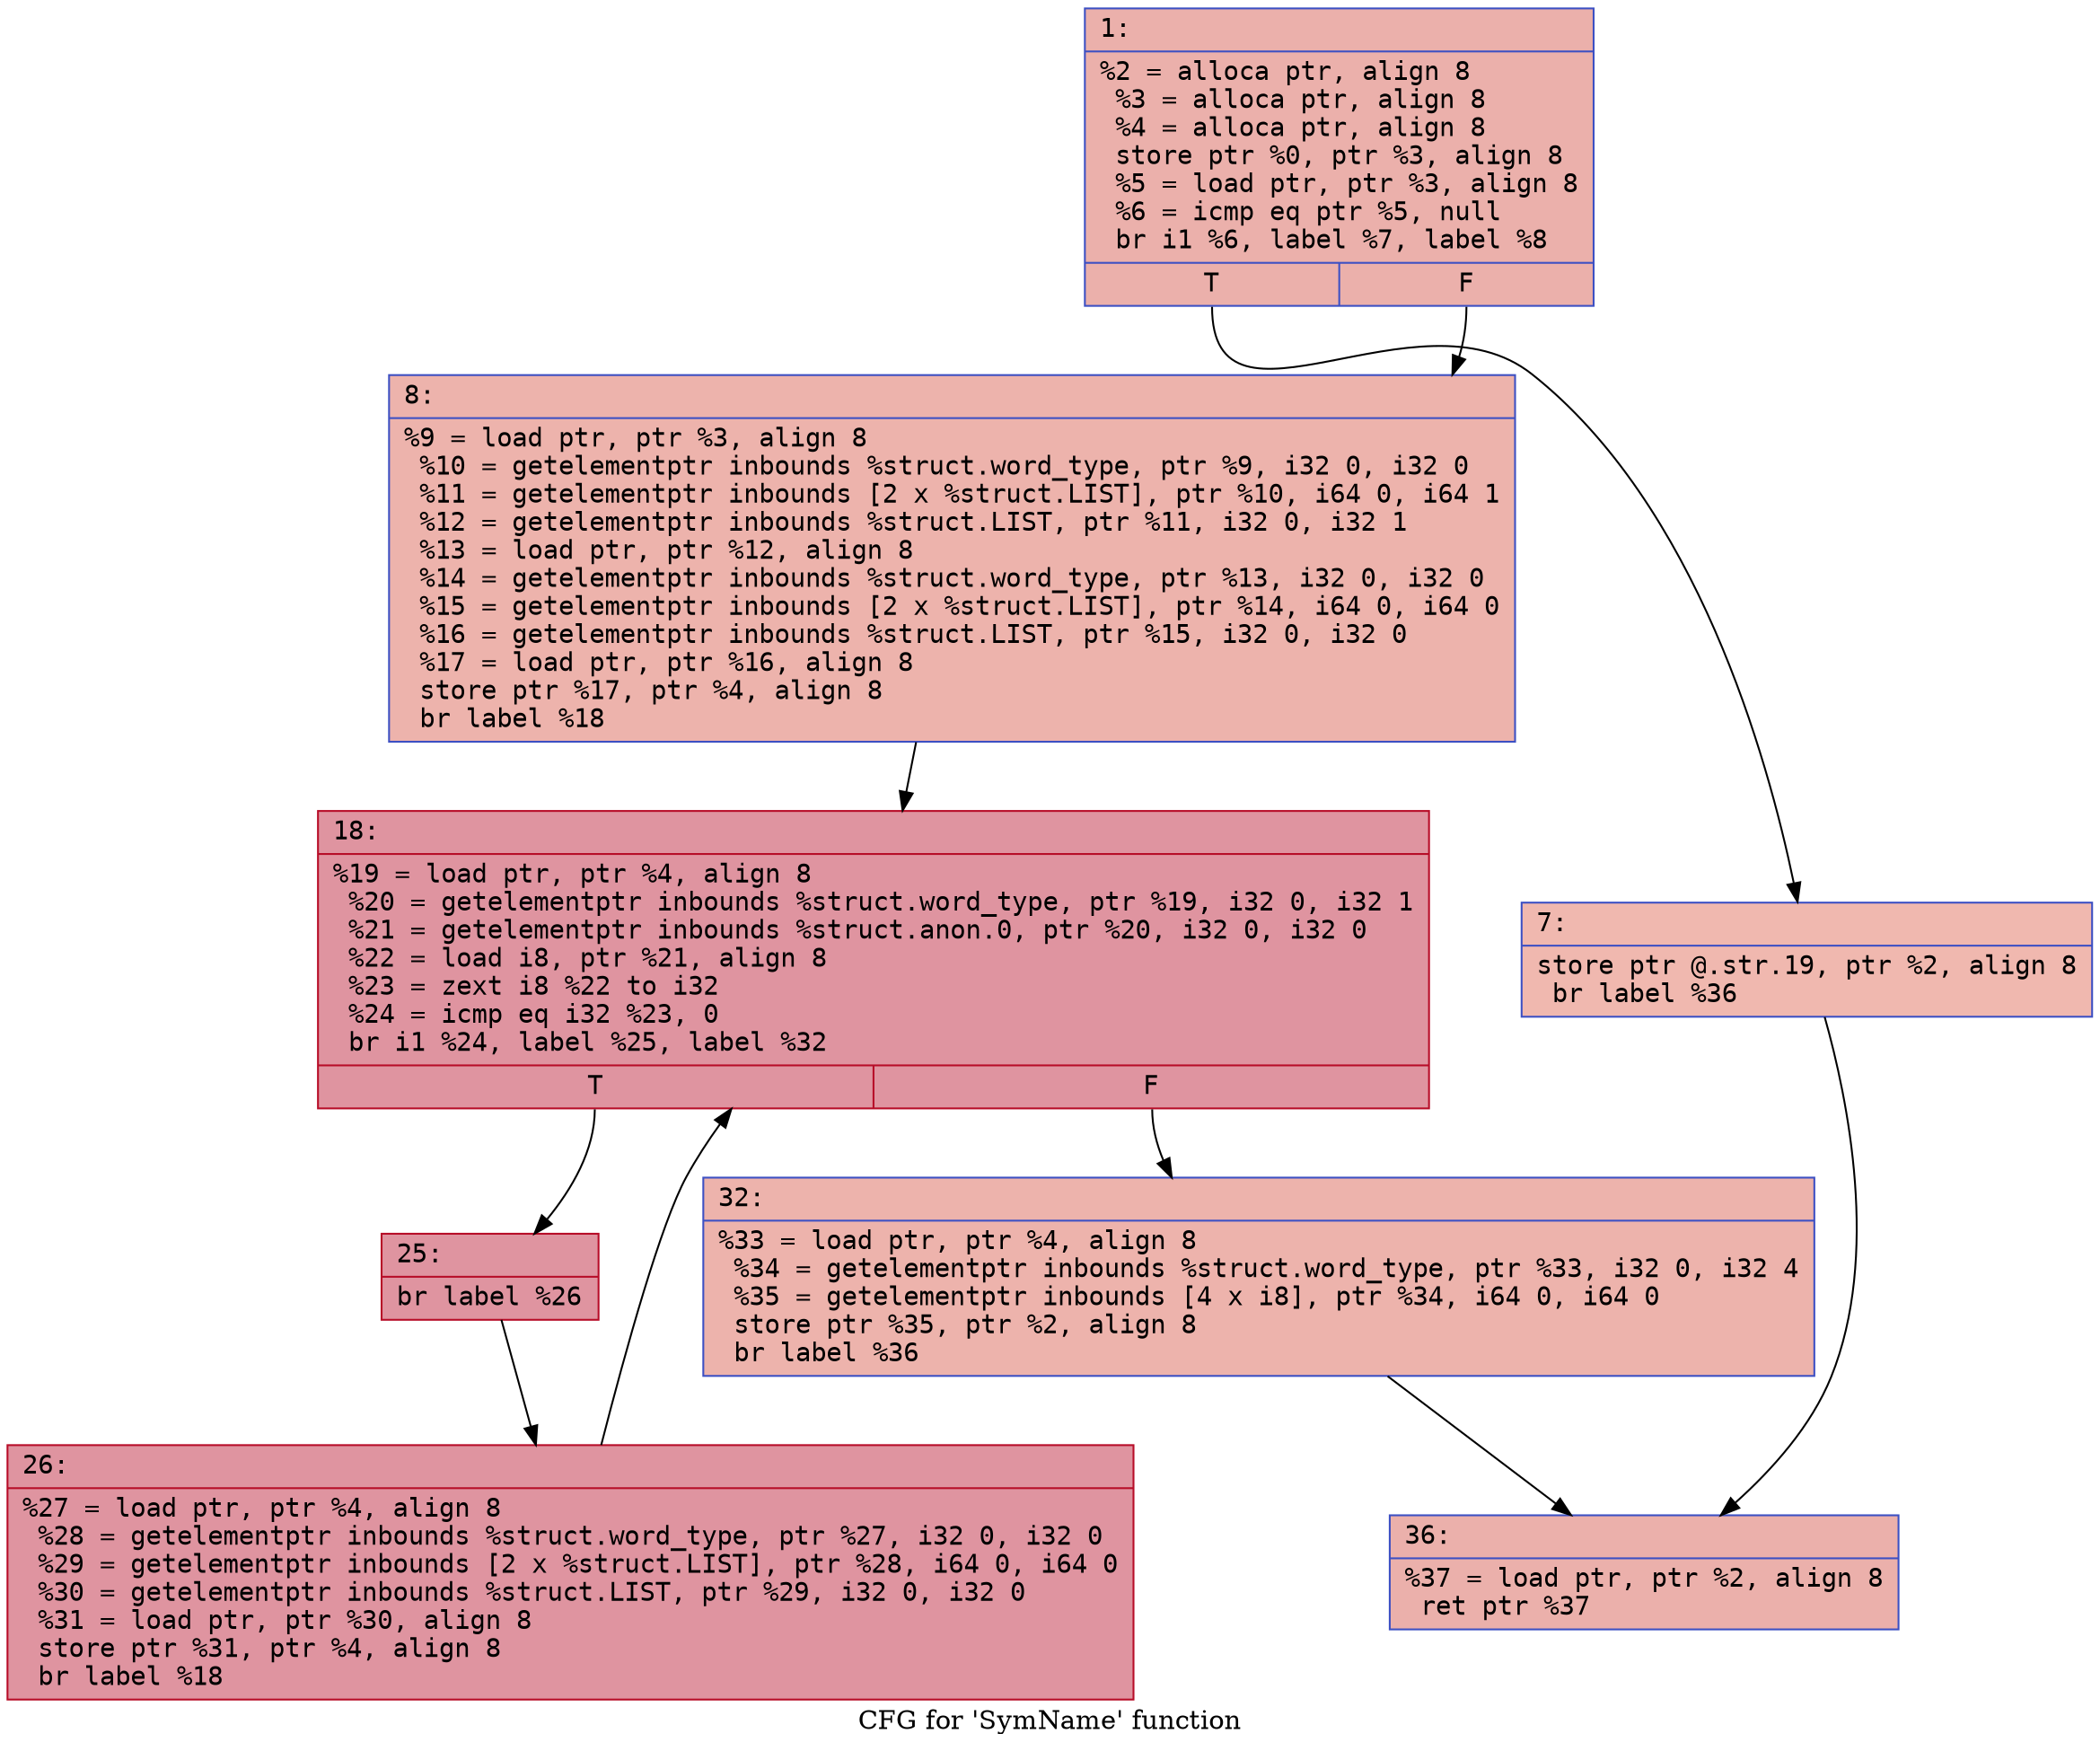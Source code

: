 digraph "CFG for 'SymName' function" {
	label="CFG for 'SymName' function";

	Node0x600000367250 [shape=record,color="#3d50c3ff", style=filled, fillcolor="#d24b4070" fontname="Courier",label="{1:\l|  %2 = alloca ptr, align 8\l  %3 = alloca ptr, align 8\l  %4 = alloca ptr, align 8\l  store ptr %0, ptr %3, align 8\l  %5 = load ptr, ptr %3, align 8\l  %6 = icmp eq ptr %5, null\l  br i1 %6, label %7, label %8\l|{<s0>T|<s1>F}}"];
	Node0x600000367250:s0 -> Node0x6000003672a0[tooltip="1 -> 7\nProbability 37.50%" ];
	Node0x600000367250:s1 -> Node0x6000003672f0[tooltip="1 -> 8\nProbability 62.50%" ];
	Node0x6000003672a0 [shape=record,color="#3d50c3ff", style=filled, fillcolor="#dc5d4a70" fontname="Courier",label="{7:\l|  store ptr @.str.19, ptr %2, align 8\l  br label %36\l}"];
	Node0x6000003672a0 -> Node0x600000367480[tooltip="7 -> 36\nProbability 100.00%" ];
	Node0x6000003672f0 [shape=record,color="#3d50c3ff", style=filled, fillcolor="#d6524470" fontname="Courier",label="{8:\l|  %9 = load ptr, ptr %3, align 8\l  %10 = getelementptr inbounds %struct.word_type, ptr %9, i32 0, i32 0\l  %11 = getelementptr inbounds [2 x %struct.LIST], ptr %10, i64 0, i64 1\l  %12 = getelementptr inbounds %struct.LIST, ptr %11, i32 0, i32 1\l  %13 = load ptr, ptr %12, align 8\l  %14 = getelementptr inbounds %struct.word_type, ptr %13, i32 0, i32 0\l  %15 = getelementptr inbounds [2 x %struct.LIST], ptr %14, i64 0, i64 0\l  %16 = getelementptr inbounds %struct.LIST, ptr %15, i32 0, i32 0\l  %17 = load ptr, ptr %16, align 8\l  store ptr %17, ptr %4, align 8\l  br label %18\l}"];
	Node0x6000003672f0 -> Node0x600000367340[tooltip="8 -> 18\nProbability 100.00%" ];
	Node0x600000367340 [shape=record,color="#b70d28ff", style=filled, fillcolor="#b70d2870" fontname="Courier",label="{18:\l|  %19 = load ptr, ptr %4, align 8\l  %20 = getelementptr inbounds %struct.word_type, ptr %19, i32 0, i32 1\l  %21 = getelementptr inbounds %struct.anon.0, ptr %20, i32 0, i32 0\l  %22 = load i8, ptr %21, align 8\l  %23 = zext i8 %22 to i32\l  %24 = icmp eq i32 %23, 0\l  br i1 %24, label %25, label %32\l|{<s0>T|<s1>F}}"];
	Node0x600000367340:s0 -> Node0x600000367390[tooltip="18 -> 25\nProbability 96.88%" ];
	Node0x600000367340:s1 -> Node0x600000367430[tooltip="18 -> 32\nProbability 3.12%" ];
	Node0x600000367390 [shape=record,color="#b70d28ff", style=filled, fillcolor="#b70d2870" fontname="Courier",label="{25:\l|  br label %26\l}"];
	Node0x600000367390 -> Node0x6000003673e0[tooltip="25 -> 26\nProbability 100.00%" ];
	Node0x6000003673e0 [shape=record,color="#b70d28ff", style=filled, fillcolor="#b70d2870" fontname="Courier",label="{26:\l|  %27 = load ptr, ptr %4, align 8\l  %28 = getelementptr inbounds %struct.word_type, ptr %27, i32 0, i32 0\l  %29 = getelementptr inbounds [2 x %struct.LIST], ptr %28, i64 0, i64 0\l  %30 = getelementptr inbounds %struct.LIST, ptr %29, i32 0, i32 0\l  %31 = load ptr, ptr %30, align 8\l  store ptr %31, ptr %4, align 8\l  br label %18\l}"];
	Node0x6000003673e0 -> Node0x600000367340[tooltip="26 -> 18\nProbability 100.00%" ];
	Node0x600000367430 [shape=record,color="#3d50c3ff", style=filled, fillcolor="#d6524470" fontname="Courier",label="{32:\l|  %33 = load ptr, ptr %4, align 8\l  %34 = getelementptr inbounds %struct.word_type, ptr %33, i32 0, i32 4\l  %35 = getelementptr inbounds [4 x i8], ptr %34, i64 0, i64 0\l  store ptr %35, ptr %2, align 8\l  br label %36\l}"];
	Node0x600000367430 -> Node0x600000367480[tooltip="32 -> 36\nProbability 100.00%" ];
	Node0x600000367480 [shape=record,color="#3d50c3ff", style=filled, fillcolor="#d24b4070" fontname="Courier",label="{36:\l|  %37 = load ptr, ptr %2, align 8\l  ret ptr %37\l}"];
}
